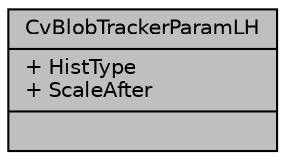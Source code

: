 digraph "CvBlobTrackerParamLH"
{
 // LATEX_PDF_SIZE
  edge [fontname="Helvetica",fontsize="10",labelfontname="Helvetica",labelfontsize="10"];
  node [fontname="Helvetica",fontsize="10",shape=record];
  Node1 [label="{CvBlobTrackerParamLH\n|+ HistType\l+ ScaleAfter\l|}",height=0.2,width=0.4,color="black", fillcolor="grey75", style="filled", fontcolor="black",tooltip=" "];
}
